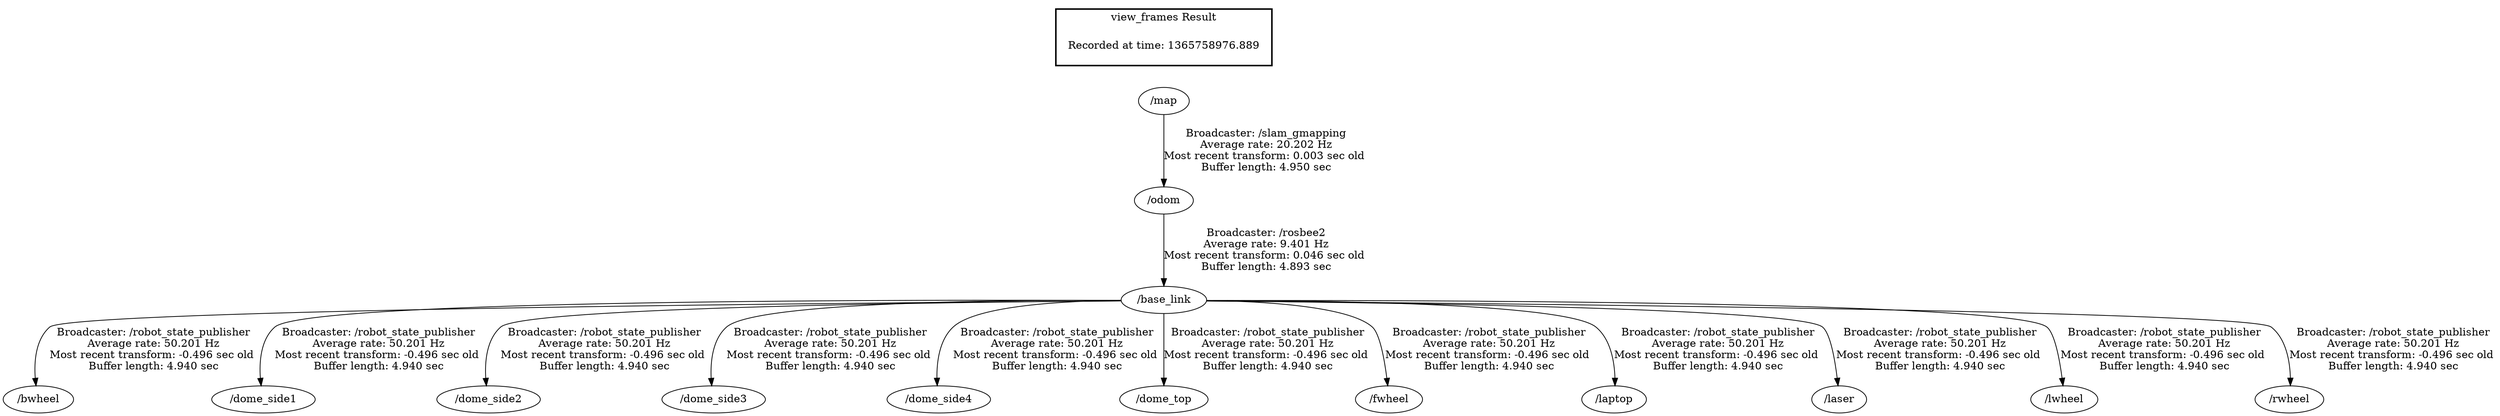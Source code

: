digraph G {
"/map" -> "/odom"[label="Broadcaster: /slam_gmapping\nAverage rate: 20.202 Hz\nMost recent transform: 0.003 sec old \nBuffer length: 4.950 sec\n"];
"/base_link" -> "/bwheel"[label="Broadcaster: /robot_state_publisher\nAverage rate: 50.201 Hz\nMost recent transform: -0.496 sec old \nBuffer length: 4.940 sec\n"];
"/odom" -> "/base_link"[label="Broadcaster: /rosbee2\nAverage rate: 9.401 Hz\nMost recent transform: 0.046 sec old \nBuffer length: 4.893 sec\n"];
"/base_link" -> "/dome_side1"[label="Broadcaster: /robot_state_publisher\nAverage rate: 50.201 Hz\nMost recent transform: -0.496 sec old \nBuffer length: 4.940 sec\n"];
"/base_link" -> "/dome_side2"[label="Broadcaster: /robot_state_publisher\nAverage rate: 50.201 Hz\nMost recent transform: -0.496 sec old \nBuffer length: 4.940 sec\n"];
"/base_link" -> "/dome_side3"[label="Broadcaster: /robot_state_publisher\nAverage rate: 50.201 Hz\nMost recent transform: -0.496 sec old \nBuffer length: 4.940 sec\n"];
"/base_link" -> "/dome_side4"[label="Broadcaster: /robot_state_publisher\nAverage rate: 50.201 Hz\nMost recent transform: -0.496 sec old \nBuffer length: 4.940 sec\n"];
"/base_link" -> "/dome_top"[label="Broadcaster: /robot_state_publisher\nAverage rate: 50.201 Hz\nMost recent transform: -0.496 sec old \nBuffer length: 4.940 sec\n"];
"/base_link" -> "/fwheel"[label="Broadcaster: /robot_state_publisher\nAverage rate: 50.201 Hz\nMost recent transform: -0.496 sec old \nBuffer length: 4.940 sec\n"];
"/base_link" -> "/laptop"[label="Broadcaster: /robot_state_publisher\nAverage rate: 50.201 Hz\nMost recent transform: -0.496 sec old \nBuffer length: 4.940 sec\n"];
"/base_link" -> "/laser"[label="Broadcaster: /robot_state_publisher\nAverage rate: 50.201 Hz\nMost recent transform: -0.496 sec old \nBuffer length: 4.940 sec\n"];
"/base_link" -> "/lwheel"[label="Broadcaster: /robot_state_publisher\nAverage rate: 50.201 Hz\nMost recent transform: -0.496 sec old \nBuffer length: 4.940 sec\n"];
"/base_link" -> "/rwheel"[label="Broadcaster: /robot_state_publisher\nAverage rate: 50.201 Hz\nMost recent transform: -0.496 sec old \nBuffer length: 4.940 sec\n"];
edge [style=invis];
 subgraph cluster_legend { style=bold; color=black; label ="view_frames Result";
"Recorded at time: 1365758976.889"[ shape=plaintext ] ;
 }->"/map";
}
